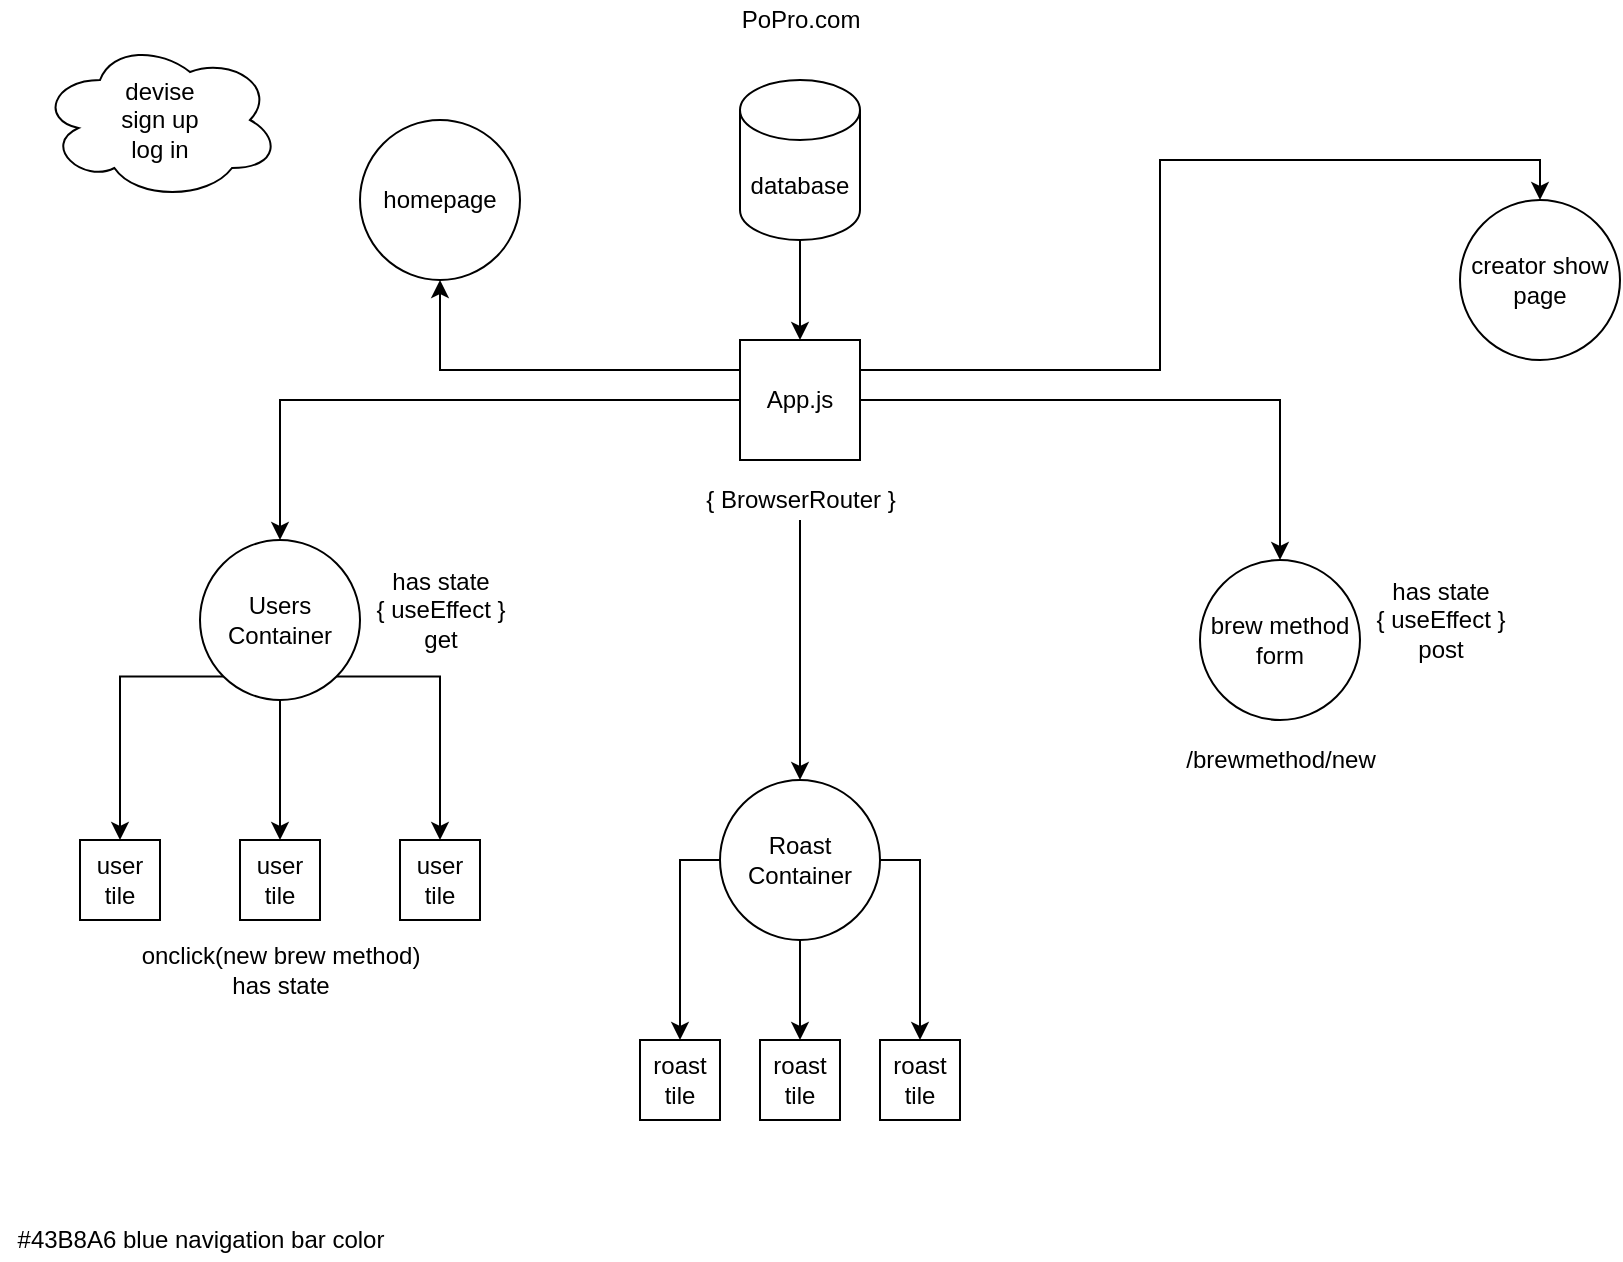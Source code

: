 <mxfile version="13.8.1" type="github">
  <diagram id="iRWq0vQAH40jimQyUjRU" name="Page-1">
    <mxGraphModel dx="926" dy="571" grid="1" gridSize="10" guides="1" tooltips="1" connect="1" arrows="1" fold="1" page="1" pageScale="1" pageWidth="850" pageHeight="1100" math="0" shadow="0">
      <root>
        <mxCell id="0" />
        <mxCell id="1" parent="0" />
        <mxCell id="jY088v6V4RSVrujsXGW8-2" style="edgeStyle=orthogonalEdgeStyle;rounded=0;orthogonalLoop=1;jettySize=auto;html=1;exitX=0.5;exitY=1;exitDx=0;exitDy=0;exitPerimeter=0;" edge="1" parent="1" source="jY088v6V4RSVrujsXGW8-1" target="jY088v6V4RSVrujsXGW8-3">
          <mxGeometry relative="1" as="geometry">
            <mxPoint x="400" y="160" as="targetPoint" />
          </mxGeometry>
        </mxCell>
        <mxCell id="jY088v6V4RSVrujsXGW8-1" value="database" style="shape=cylinder3;whiteSpace=wrap;html=1;boundedLbl=1;backgroundOutline=1;size=15;" vertex="1" parent="1">
          <mxGeometry x="370" y="40" width="60" height="80" as="geometry" />
        </mxCell>
        <mxCell id="jY088v6V4RSVrujsXGW8-8" style="edgeStyle=orthogonalEdgeStyle;rounded=0;orthogonalLoop=1;jettySize=auto;html=1;" edge="1" parent="1" source="jY088v6V4RSVrujsXGW8-3" target="jY088v6V4RSVrujsXGW8-6">
          <mxGeometry relative="1" as="geometry" />
        </mxCell>
        <mxCell id="jY088v6V4RSVrujsXGW8-9" style="edgeStyle=orthogonalEdgeStyle;rounded=0;orthogonalLoop=1;jettySize=auto;html=1;exitX=1;exitY=0.5;exitDx=0;exitDy=0;entryX=0.5;entryY=0;entryDx=0;entryDy=0;" edge="1" parent="1" source="jY088v6V4RSVrujsXGW8-3" target="jY088v6V4RSVrujsXGW8-7">
          <mxGeometry relative="1" as="geometry" />
        </mxCell>
        <mxCell id="jY088v6V4RSVrujsXGW8-11" style="edgeStyle=orthogonalEdgeStyle;rounded=0;orthogonalLoop=1;jettySize=auto;html=1;exitX=1;exitY=0.25;exitDx=0;exitDy=0;entryX=0.5;entryY=0;entryDx=0;entryDy=0;" edge="1" parent="1" source="jY088v6V4RSVrujsXGW8-3" target="jY088v6V4RSVrujsXGW8-10">
          <mxGeometry relative="1" as="geometry" />
        </mxCell>
        <mxCell id="jY088v6V4RSVrujsXGW8-49" style="edgeStyle=orthogonalEdgeStyle;rounded=0;orthogonalLoop=1;jettySize=auto;html=1;exitX=0;exitY=0.25;exitDx=0;exitDy=0;entryX=0.5;entryY=1;entryDx=0;entryDy=0;" edge="1" parent="1" source="jY088v6V4RSVrujsXGW8-3" target="jY088v6V4RSVrujsXGW8-47">
          <mxGeometry relative="1" as="geometry" />
        </mxCell>
        <mxCell id="jY088v6V4RSVrujsXGW8-3" value="App.js" style="whiteSpace=wrap;html=1;aspect=fixed;" vertex="1" parent="1">
          <mxGeometry x="370" y="170" width="60" height="60" as="geometry" />
        </mxCell>
        <mxCell id="jY088v6V4RSVrujsXGW8-25" style="edgeStyle=orthogonalEdgeStyle;rounded=0;orthogonalLoop=1;jettySize=auto;html=1;entryX=0.5;entryY=0;entryDx=0;entryDy=0;" edge="1" parent="1" source="jY088v6V4RSVrujsXGW8-6" target="jY088v6V4RSVrujsXGW8-22">
          <mxGeometry relative="1" as="geometry" />
        </mxCell>
        <mxCell id="jY088v6V4RSVrujsXGW8-26" style="edgeStyle=orthogonalEdgeStyle;rounded=0;orthogonalLoop=1;jettySize=auto;html=1;exitX=0;exitY=1;exitDx=0;exitDy=0;entryX=0.5;entryY=0;entryDx=0;entryDy=0;" edge="1" parent="1" source="jY088v6V4RSVrujsXGW8-6" target="jY088v6V4RSVrujsXGW8-19">
          <mxGeometry relative="1" as="geometry" />
        </mxCell>
        <mxCell id="jY088v6V4RSVrujsXGW8-27" style="edgeStyle=orthogonalEdgeStyle;rounded=0;orthogonalLoop=1;jettySize=auto;html=1;exitX=1;exitY=1;exitDx=0;exitDy=0;entryX=0.5;entryY=0;entryDx=0;entryDy=0;" edge="1" parent="1" source="jY088v6V4RSVrujsXGW8-6" target="jY088v6V4RSVrujsXGW8-23">
          <mxGeometry relative="1" as="geometry" />
        </mxCell>
        <mxCell id="jY088v6V4RSVrujsXGW8-6" value="Users Container" style="ellipse;whiteSpace=wrap;html=1;aspect=fixed;" vertex="1" parent="1">
          <mxGeometry x="100" y="270" width="80" height="80" as="geometry" />
        </mxCell>
        <mxCell id="jY088v6V4RSVrujsXGW8-7" value="brew method&lt;br&gt;form" style="ellipse;whiteSpace=wrap;html=1;aspect=fixed;" vertex="1" parent="1">
          <mxGeometry x="600" y="280" width="80" height="80" as="geometry" />
        </mxCell>
        <mxCell id="jY088v6V4RSVrujsXGW8-10" value="creator show page&lt;br&gt;" style="ellipse;whiteSpace=wrap;html=1;aspect=fixed;" vertex="1" parent="1">
          <mxGeometry x="730" y="100" width="80" height="80" as="geometry" />
        </mxCell>
        <mxCell id="jY088v6V4RSVrujsXGW8-39" style="edgeStyle=orthogonalEdgeStyle;rounded=0;orthogonalLoop=1;jettySize=auto;html=1;entryX=0.5;entryY=0;entryDx=0;entryDy=0;" edge="1" parent="1" source="jY088v6V4RSVrujsXGW8-15" target="jY088v6V4RSVrujsXGW8-37">
          <mxGeometry relative="1" as="geometry" />
        </mxCell>
        <mxCell id="jY088v6V4RSVrujsXGW8-15" value="{ BrowserRouter }" style="text;html=1;align=center;verticalAlign=middle;resizable=0;points=[];autosize=1;" vertex="1" parent="1">
          <mxGeometry x="345" y="240" width="110" height="20" as="geometry" />
        </mxCell>
        <mxCell id="jY088v6V4RSVrujsXGW8-17" value="PoPro.com" style="text;html=1;align=center;verticalAlign=middle;resizable=0;points=[];autosize=1;" vertex="1" parent="1">
          <mxGeometry x="365" width="70" height="20" as="geometry" />
        </mxCell>
        <mxCell id="jY088v6V4RSVrujsXGW8-18" value="devise&lt;br&gt;sign up&lt;br&gt;log in" style="ellipse;shape=cloud;whiteSpace=wrap;html=1;" vertex="1" parent="1">
          <mxGeometry x="20" y="20" width="120" height="80" as="geometry" />
        </mxCell>
        <mxCell id="jY088v6V4RSVrujsXGW8-19" value="user&lt;br&gt;tile" style="rounded=0;whiteSpace=wrap;html=1;" vertex="1" parent="1">
          <mxGeometry x="40" y="420" width="40" height="40" as="geometry" />
        </mxCell>
        <mxCell id="jY088v6V4RSVrujsXGW8-22" value="user&lt;br&gt;tile" style="rounded=0;whiteSpace=wrap;html=1;" vertex="1" parent="1">
          <mxGeometry x="120" y="420" width="40" height="40" as="geometry" />
        </mxCell>
        <mxCell id="jY088v6V4RSVrujsXGW8-23" value="user tile" style="rounded=0;whiteSpace=wrap;html=1;" vertex="1" parent="1">
          <mxGeometry x="200" y="420" width="40" height="40" as="geometry" />
        </mxCell>
        <mxCell id="jY088v6V4RSVrujsXGW8-28" value="#43B8A6 blue navigation bar color" style="text;html=1;align=center;verticalAlign=middle;resizable=0;points=[];autosize=1;" vertex="1" parent="1">
          <mxGeometry y="610" width="200" height="20" as="geometry" />
        </mxCell>
        <mxCell id="jY088v6V4RSVrujsXGW8-30" value="/brewmethod/new" style="text;html=1;align=center;verticalAlign=middle;resizable=0;points=[];autosize=1;" vertex="1" parent="1">
          <mxGeometry x="585" y="370" width="110" height="20" as="geometry" />
        </mxCell>
        <mxCell id="jY088v6V4RSVrujsXGW8-31" value="onclick(new brew method)&lt;br&gt;has state" style="text;html=1;align=center;verticalAlign=middle;resizable=0;points=[];autosize=1;" vertex="1" parent="1">
          <mxGeometry x="65" y="470" width="150" height="30" as="geometry" />
        </mxCell>
        <mxCell id="jY088v6V4RSVrujsXGW8-32" value="has state&lt;br&gt;{ useEffect } &lt;br&gt;get" style="text;html=1;align=center;verticalAlign=middle;resizable=0;points=[];autosize=1;" vertex="1" parent="1">
          <mxGeometry x="180" y="280" width="80" height="50" as="geometry" />
        </mxCell>
        <mxCell id="jY088v6V4RSVrujsXGW8-33" value="has state&lt;br&gt;{ useEffect }&lt;br&gt;post" style="text;html=1;align=center;verticalAlign=middle;resizable=0;points=[];autosize=1;" vertex="1" parent="1">
          <mxGeometry x="680" y="285" width="80" height="50" as="geometry" />
        </mxCell>
        <mxCell id="jY088v6V4RSVrujsXGW8-43" style="edgeStyle=orthogonalEdgeStyle;rounded=0;orthogonalLoop=1;jettySize=auto;html=1;exitX=0.5;exitY=1;exitDx=0;exitDy=0;entryX=0.5;entryY=0;entryDx=0;entryDy=0;" edge="1" parent="1" source="jY088v6V4RSVrujsXGW8-37" target="jY088v6V4RSVrujsXGW8-40">
          <mxGeometry relative="1" as="geometry" />
        </mxCell>
        <mxCell id="jY088v6V4RSVrujsXGW8-45" style="edgeStyle=orthogonalEdgeStyle;rounded=0;orthogonalLoop=1;jettySize=auto;html=1;exitX=1;exitY=0.5;exitDx=0;exitDy=0;entryX=0.5;entryY=0;entryDx=0;entryDy=0;" edge="1" parent="1" source="jY088v6V4RSVrujsXGW8-37" target="jY088v6V4RSVrujsXGW8-41">
          <mxGeometry relative="1" as="geometry" />
        </mxCell>
        <mxCell id="jY088v6V4RSVrujsXGW8-46" style="edgeStyle=orthogonalEdgeStyle;rounded=0;orthogonalLoop=1;jettySize=auto;html=1;exitX=0;exitY=0.5;exitDx=0;exitDy=0;entryX=0.5;entryY=0;entryDx=0;entryDy=0;" edge="1" parent="1" source="jY088v6V4RSVrujsXGW8-37" target="jY088v6V4RSVrujsXGW8-42">
          <mxGeometry relative="1" as="geometry" />
        </mxCell>
        <mxCell id="jY088v6V4RSVrujsXGW8-37" value="Roast&lt;br&gt;Container" style="ellipse;whiteSpace=wrap;html=1;aspect=fixed;" vertex="1" parent="1">
          <mxGeometry x="360" y="390" width="80" height="80" as="geometry" />
        </mxCell>
        <mxCell id="jY088v6V4RSVrujsXGW8-40" value="roast&lt;br&gt;tile" style="whiteSpace=wrap;html=1;aspect=fixed;" vertex="1" parent="1">
          <mxGeometry x="380" y="520" width="40" height="40" as="geometry" />
        </mxCell>
        <mxCell id="jY088v6V4RSVrujsXGW8-41" value="roast&lt;br&gt;tile&lt;br&gt;" style="whiteSpace=wrap;html=1;aspect=fixed;" vertex="1" parent="1">
          <mxGeometry x="440" y="520" width="40" height="40" as="geometry" />
        </mxCell>
        <mxCell id="jY088v6V4RSVrujsXGW8-42" value="roast&lt;br&gt;tile" style="whiteSpace=wrap;html=1;aspect=fixed;" vertex="1" parent="1">
          <mxGeometry x="320" y="520" width="40" height="40" as="geometry" />
        </mxCell>
        <mxCell id="jY088v6V4RSVrujsXGW8-47" value="homepage" style="ellipse;whiteSpace=wrap;html=1;aspect=fixed;" vertex="1" parent="1">
          <mxGeometry x="180" y="60" width="80" height="80" as="geometry" />
        </mxCell>
      </root>
    </mxGraphModel>
  </diagram>
</mxfile>
